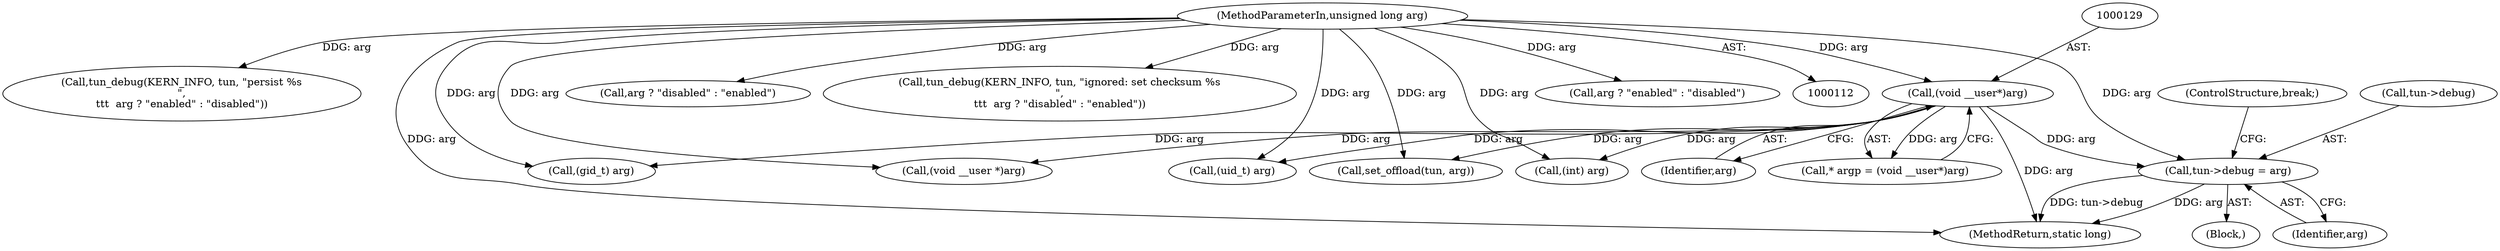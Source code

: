 digraph "0_linux_a117dacde0288f3ec60b6e5bcedae8fa37ee0dfc@pointer" {
"1000371" [label="(Call,tun->debug = arg)"];
"1000128" [label="(Call,(void __user*)arg)"];
"1000115" [label="(MethodParameterIn,unsigned long arg)"];
"1000128" [label="(Call,(void __user*)arg)"];
"1000287" [label="(Call,tun_debug(KERN_INFO, tun, \"persist %s\n\",\n\t\t\t  arg ? \"enabled\" : \"disabled\"))"];
"1000375" [label="(Identifier,arg)"];
"1000376" [label="(ControlStructure,break;)"];
"1000126" [label="(Call,* argp = (void __user*)arg)"];
"1000115" [label="(MethodParameterIn,unsigned long arg)"];
"1000317" [label="(Call,(gid_t) arg)"];
"1000372" [label="(Call,tun->debug)"];
"1000405" [label="(Call,(void __user *)arg)"];
"1000636" [label="(MethodReturn,static long)"];
"1000268" [label="(Call,arg ? \"disabled\" : \"enabled\")"];
"1000264" [label="(Call,tun_debug(KERN_INFO, tun, \"ignored: set checksum %s\n\",\n\t\t\t  arg ? \"disabled\" : \"enabled\"))"];
"1000354" [label="(Call,(int) arg)"];
"1000301" [label="(Call,(uid_t) arg)"];
"1000371" [label="(Call,tun->debug = arg)"];
"1000130" [label="(Identifier,arg)"];
"1000380" [label="(Call,set_offload(tun, arg))"];
"1000291" [label="(Call,arg ? \"enabled\" : \"disabled\")"];
"1000236" [label="(Block,)"];
"1000371" -> "1000236"  [label="AST: "];
"1000371" -> "1000375"  [label="CFG: "];
"1000372" -> "1000371"  [label="AST: "];
"1000375" -> "1000371"  [label="AST: "];
"1000376" -> "1000371"  [label="CFG: "];
"1000371" -> "1000636"  [label="DDG: arg"];
"1000371" -> "1000636"  [label="DDG: tun->debug"];
"1000128" -> "1000371"  [label="DDG: arg"];
"1000115" -> "1000371"  [label="DDG: arg"];
"1000128" -> "1000126"  [label="AST: "];
"1000128" -> "1000130"  [label="CFG: "];
"1000129" -> "1000128"  [label="AST: "];
"1000130" -> "1000128"  [label="AST: "];
"1000126" -> "1000128"  [label="CFG: "];
"1000128" -> "1000636"  [label="DDG: arg"];
"1000128" -> "1000126"  [label="DDG: arg"];
"1000115" -> "1000128"  [label="DDG: arg"];
"1000128" -> "1000301"  [label="DDG: arg"];
"1000128" -> "1000317"  [label="DDG: arg"];
"1000128" -> "1000354"  [label="DDG: arg"];
"1000128" -> "1000380"  [label="DDG: arg"];
"1000128" -> "1000405"  [label="DDG: arg"];
"1000115" -> "1000112"  [label="AST: "];
"1000115" -> "1000636"  [label="DDG: arg"];
"1000115" -> "1000264"  [label="DDG: arg"];
"1000115" -> "1000268"  [label="DDG: arg"];
"1000115" -> "1000287"  [label="DDG: arg"];
"1000115" -> "1000291"  [label="DDG: arg"];
"1000115" -> "1000301"  [label="DDG: arg"];
"1000115" -> "1000317"  [label="DDG: arg"];
"1000115" -> "1000354"  [label="DDG: arg"];
"1000115" -> "1000380"  [label="DDG: arg"];
"1000115" -> "1000405"  [label="DDG: arg"];
}
